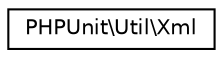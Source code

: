 digraph "Graphical Class Hierarchy"
{
  edge [fontname="Helvetica",fontsize="10",labelfontname="Helvetica",labelfontsize="10"];
  node [fontname="Helvetica",fontsize="10",shape=record];
  rankdir="LR";
  Node0 [label="PHPUnit\\Util\\Xml",height=0.2,width=0.4,color="black", fillcolor="white", style="filled",URL="$classPHPUnit_1_1Util_1_1Xml.html"];
}
